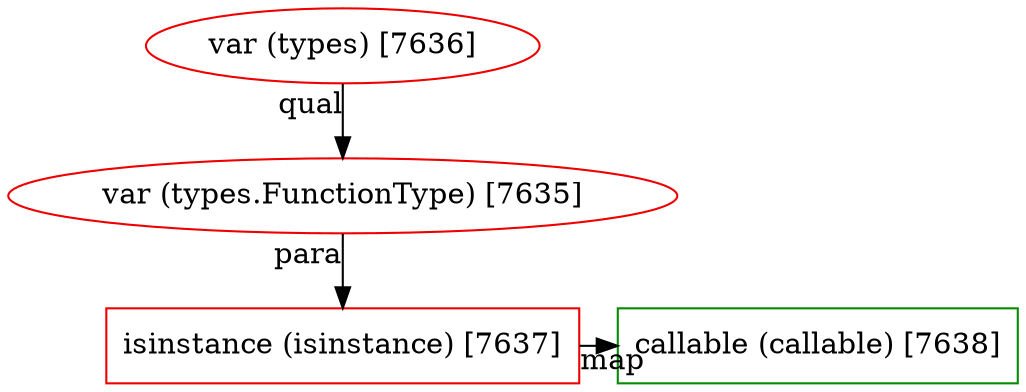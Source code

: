 digraph "fragment-30535575.dot" {
	subgraph "subgraph: 7637 to 7638" {
		graph [rank=same]
		7637 [label="isinstance (isinstance) [7637]" color=red2 shape=box]
		7638 [label="callable (callable) [7638]" color=green4 shape=box]
	}
	7635 [label="var (types.FunctionType) [7635]" color=red2 shape=ellipse]
	7636 [label="var (types) [7636]" color=red2 shape=ellipse]
	7635 -> 7637 [xlabel=para]
	7637 -> 7638 [xlabel=map]
	7636 -> 7635 [xlabel=qual]
}
